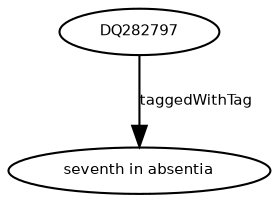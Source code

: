 digraph G {
size="3,3";
node [fontsize=7, fontname="Helvetica"];
edge [fontsize=7, fontname="Helvetica"];
node0 [label="seventh in absentia", width=0.27433100247,height=0.27433100247];
node1 [label="DQ282797", width=0.27433100247,height=0.27433100247];
node1 -> node0 [label="taggedWithTag"];
}

